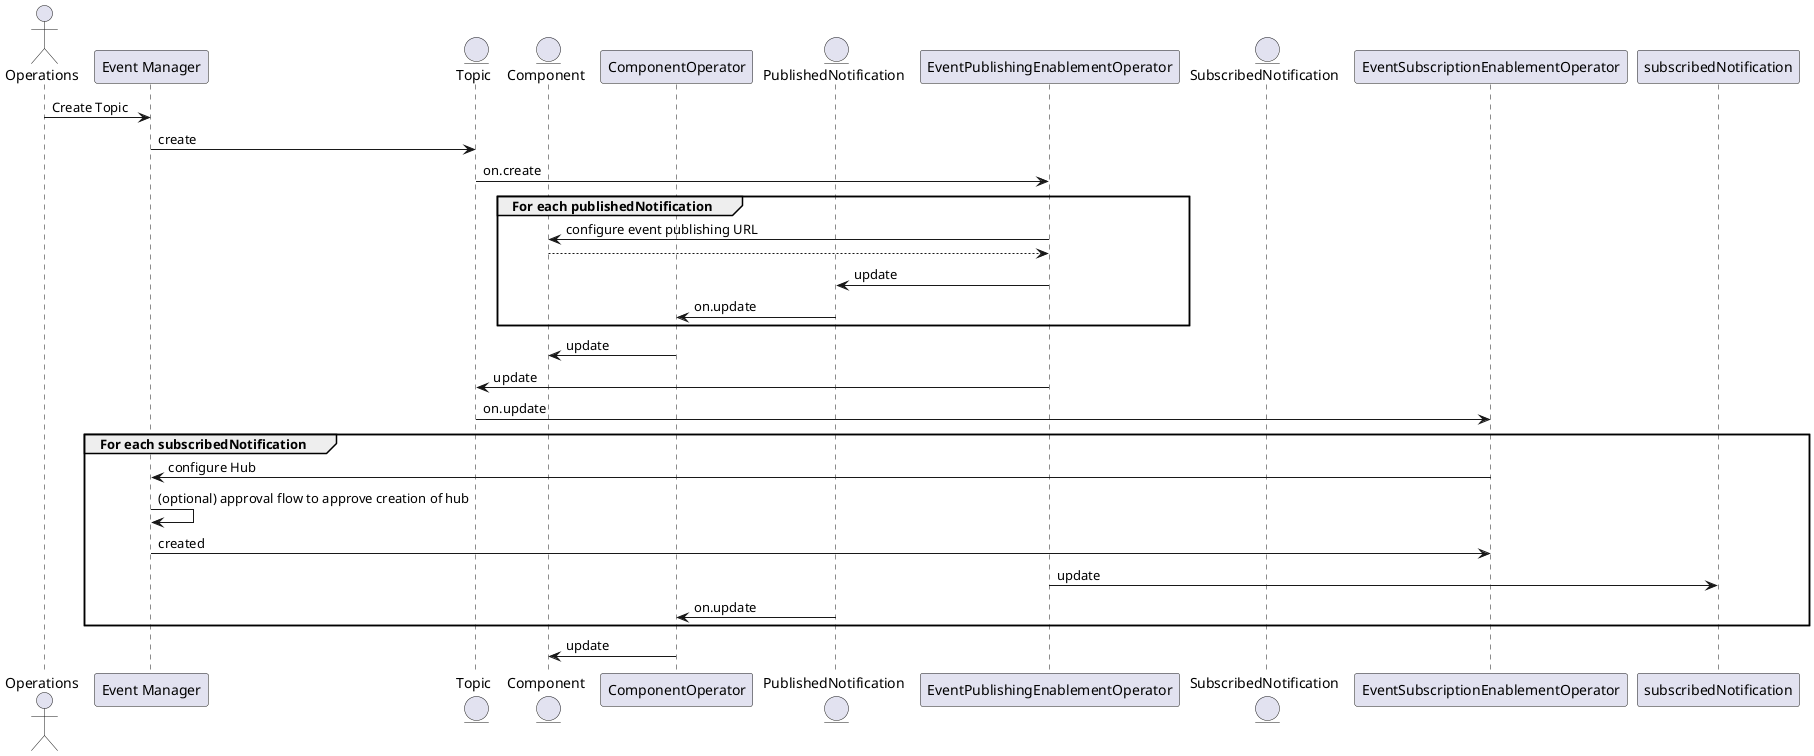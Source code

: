 @startuml

actor Operations
participant "Event Manager" as TMFC019
entity Topic
entity Component
participant ComponentOperator
entity PublishedNotification
participant EventPublishingEnablementOperator
entity SubscribedNotification
participant EventSubscriptionEnablementOperator

Operations -> TMFC019 : Create Topic
TMFC019 -> Topic: create
Topic -> EventPublishingEnablementOperator: on.create
group For each publishedNotification
    EventPublishingEnablementOperator -> Component : configure event publishing URL
    EventPublishingEnablementOperator <-- Component
    PublishedNotification <- EventPublishingEnablementOperator: update
    ComponentOperator <- PublishedNotification: on.update
end
Component <- ComponentOperator: update
EventPublishingEnablementOperator -> Topic: update
Topic -> EventSubscriptionEnablementOperator: on.update
group For each subscribedNotification
    	EventSubscriptionEnablementOperator -> TMFC019 : configure Hub
    	TMFC019 -> TMFC019: (optional) approval flow to approve creation of hub
    	EventSubscriptionEnablementOperator <- TMFC019 : created
    subscribedNotification <- EventPublishingEnablementOperator: update
    ComponentOperator <- PublishedNotification: on.update
end
Component <- ComponentOperator: update

@enduml